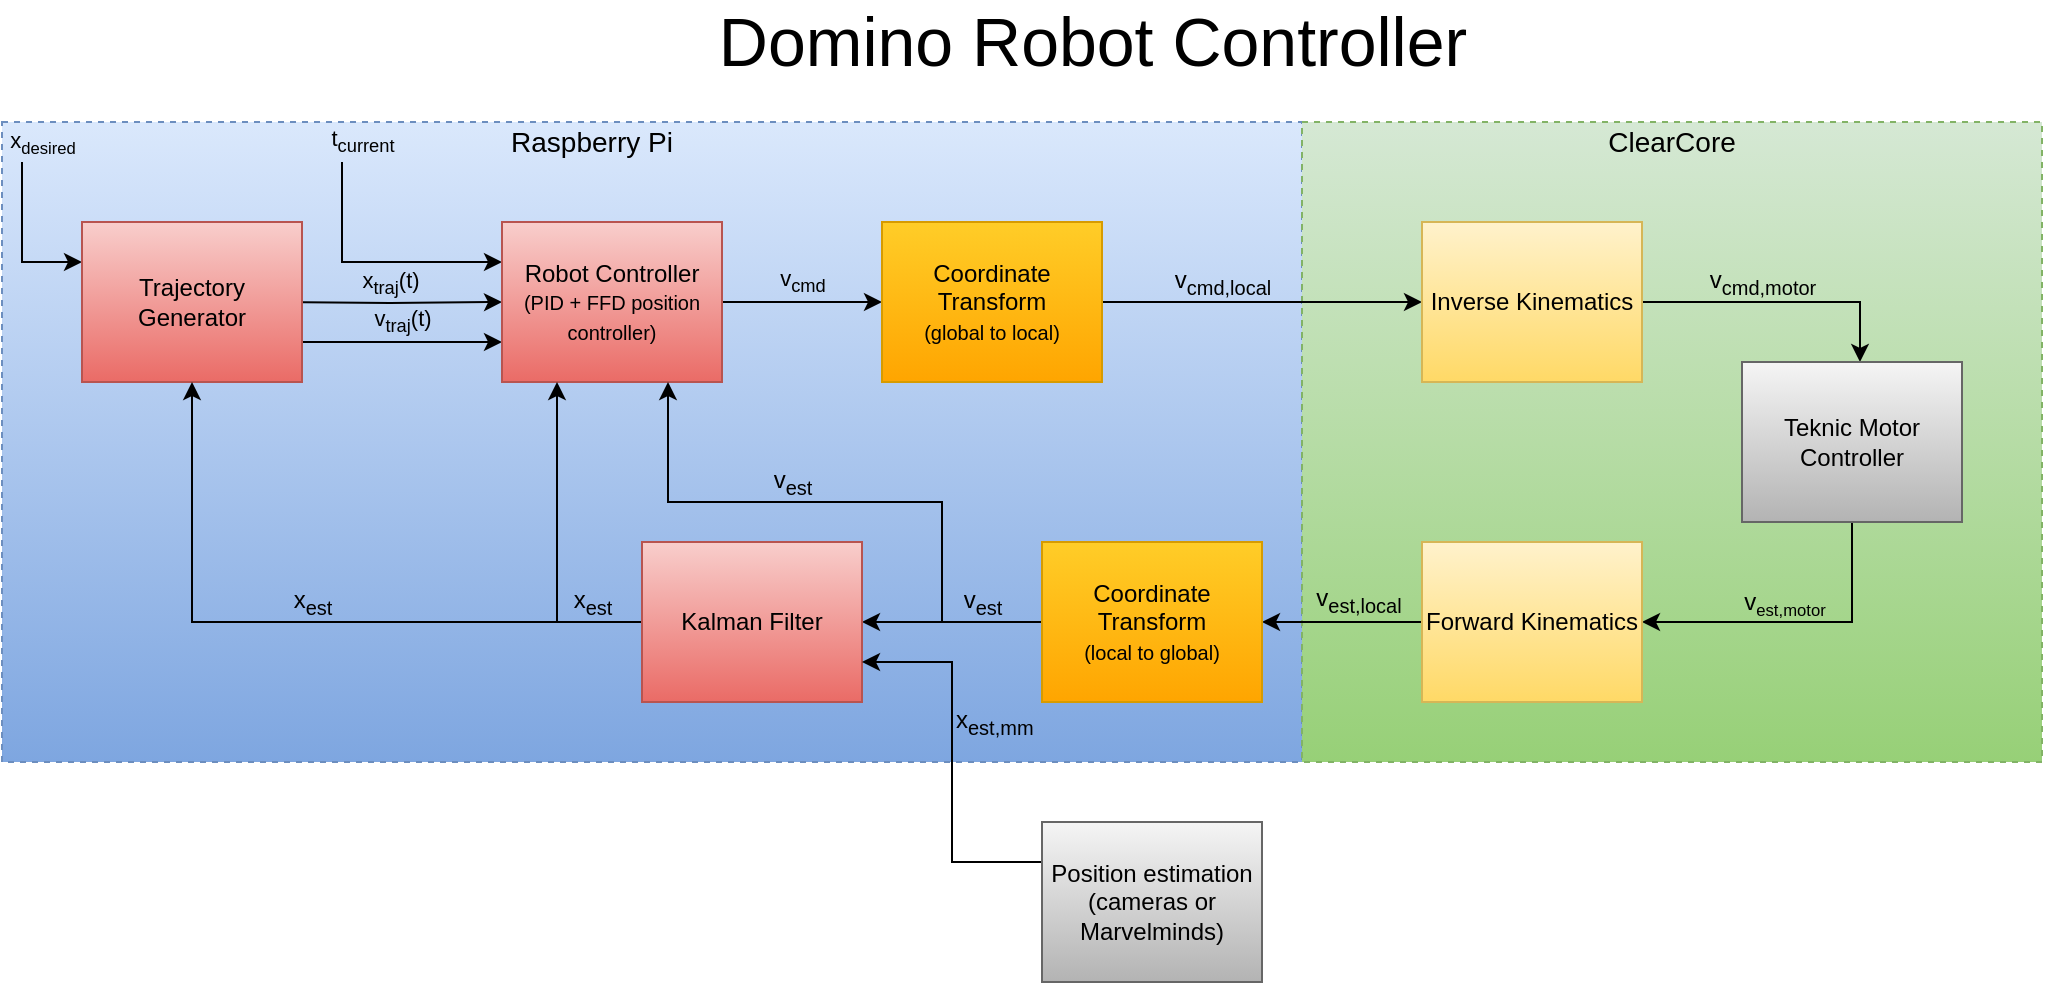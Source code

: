 <mxfile version="14.7.6" type="device"><diagram id="NM_vhxp-IM1YrRFfsY-A" name="Page-1"><mxGraphModel dx="1178" dy="641" grid="1" gridSize="10" guides="1" tooltips="1" connect="1" arrows="1" fold="1" page="1" pageScale="1" pageWidth="1100" pageHeight="850" math="0" shadow="0"><root><mxCell id="0"/><mxCell id="1" parent="0"/><mxCell id="GZcljBH0jGYNVVm8dtes-4" value="" style="rounded=0;whiteSpace=wrap;html=1;dashed=1;fillColor=#dae8fc;strokeColor=#6c8ebf;gradientColor=#7ea6e0;" vertex="1" parent="1"><mxGeometry x="20" y="230" width="650" height="320" as="geometry"/></mxCell><mxCell id="GZcljBH0jGYNVVm8dtes-2" value="" style="rounded=0;whiteSpace=wrap;html=1;dashed=1;fillColor=#d5e8d4;strokeColor=#82b366;gradientColor=#97d077;" vertex="1" parent="1"><mxGeometry x="670" y="230" width="370" height="320" as="geometry"/></mxCell><mxCell id="nvtTGI3xQEWpClTkrUfT-3" value="x&lt;sub&gt;traj&lt;/sub&gt;(t)" style="edgeStyle=orthogonalEdgeStyle;rounded=0;orthogonalLoop=1;jettySize=auto;html=1;labelPosition=center;verticalLabelPosition=top;align=center;verticalAlign=bottom;fontColor=#000000;entryX=0;entryY=0.5;entryDx=0;entryDy=0;labelBackgroundColor=none;" parent="1" edge="1" target="nvtTGI3xQEWpClTkrUfT-2"><mxGeometry relative="1" as="geometry"><mxPoint x="157" y="320" as="sourcePoint"/><mxPoint x="237" y="320" as="targetPoint"/><mxPoint as="offset"/></mxGeometry></mxCell><mxCell id="nvtTGI3xQEWpClTkrUfT-21" value="v&lt;sub&gt;traj&lt;/sub&gt;(t)" style="edgeStyle=orthogonalEdgeStyle;rounded=0;orthogonalLoop=1;jettySize=auto;html=1;exitX=1;exitY=0.75;exitDx=0;exitDy=0;entryX=0;entryY=0.75;entryDx=0;entryDy=0;labelPosition=center;verticalLabelPosition=top;align=center;verticalAlign=bottom;fontColor=#000000;labelBackgroundColor=none;" parent="1" source="nvtTGI3xQEWpClTkrUfT-1" target="nvtTGI3xQEWpClTkrUfT-2" edge="1"><mxGeometry relative="1" as="geometry"/></mxCell><mxCell id="nvtTGI3xQEWpClTkrUfT-24" value="t&lt;sub&gt;current&lt;/sub&gt;" style="edgeStyle=orthogonalEdgeStyle;rounded=0;orthogonalLoop=1;jettySize=auto;html=1;entryX=0;entryY=0.25;entryDx=0;entryDy=0;labelPosition=center;verticalLabelPosition=top;align=center;verticalAlign=bottom;fontColor=#000000;labelBackgroundColor=none;" parent="1" target="nvtTGI3xQEWpClTkrUfT-2" edge="1"><mxGeometry x="-1" y="10" relative="1" as="geometry"><mxPoint x="190" y="250" as="sourcePoint"/><Array as="points"><mxPoint x="190" y="300"/></Array><mxPoint as="offset"/></mxGeometry></mxCell><mxCell id="nvtTGI3xQEWpClTkrUfT-26" value="x&lt;font size=&quot;1&quot;&gt;&lt;sub&gt;desired&lt;/sub&gt;&lt;/font&gt;" style="edgeStyle=orthogonalEdgeStyle;rounded=0;orthogonalLoop=1;jettySize=auto;html=1;exitX=0;exitY=0.25;exitDx=0;exitDy=0;startArrow=classic;startFill=1;endArrow=none;endFill=0;labelPosition=center;verticalLabelPosition=top;align=center;verticalAlign=bottom;fontColor=#000000;labelBackgroundColor=none;" parent="1" source="nvtTGI3xQEWpClTkrUfT-1" edge="1"><mxGeometry x="1" y="-10" relative="1" as="geometry"><mxPoint x="30" y="250" as="targetPoint"/><Array as="points"><mxPoint x="30" y="300"/><mxPoint x="30" y="260"/></Array><mxPoint as="offset"/></mxGeometry></mxCell><mxCell id="nvtTGI3xQEWpClTkrUfT-1" value="Trajectory Generator" style="rounded=0;whiteSpace=wrap;html=1;gradientColor=#ea6b66;fillColor=#f8cecc;strokeColor=#b85450;" parent="1" vertex="1"><mxGeometry x="60" y="280" width="110" height="80" as="geometry"/></mxCell><mxCell id="nvtTGI3xQEWpClTkrUfT-5" value="v&lt;sub&gt;cmd&lt;/sub&gt;" style="edgeStyle=orthogonalEdgeStyle;rounded=0;orthogonalLoop=1;jettySize=auto;html=1;labelPosition=center;verticalLabelPosition=top;align=center;verticalAlign=bottom;fontColor=#000000;labelBackgroundColor=none;" parent="1" source="nvtTGI3xQEWpClTkrUfT-2" target="nvtTGI3xQEWpClTkrUfT-4" edge="1"><mxGeometry relative="1" as="geometry"/></mxCell><mxCell id="nvtTGI3xQEWpClTkrUfT-2" value="Robot Controller&lt;br style=&quot;font-size: 10px&quot;&gt;&lt;font size=&quot;1&quot;&gt;(PID + FFD position controller)&lt;/font&gt;" style="rounded=0;whiteSpace=wrap;html=1;gradientColor=#ea6b66;fillColor=#f8cecc;strokeColor=#b85450;" parent="1" vertex="1"><mxGeometry x="270" y="280" width="110" height="80" as="geometry"/></mxCell><mxCell id="nvtTGI3xQEWpClTkrUfT-7" value="" style="edgeStyle=orthogonalEdgeStyle;rounded=0;orthogonalLoop=1;jettySize=auto;html=1;fontColor=#000000;" parent="1" source="nvtTGI3xQEWpClTkrUfT-4" target="nvtTGI3xQEWpClTkrUfT-6" edge="1"><mxGeometry relative="1" as="geometry"/></mxCell><mxCell id="nvtTGI3xQEWpClTkrUfT-36" value="v&lt;sub&gt;cmd,local&lt;/sub&gt;" style="text;html=1;align=center;verticalAlign=bottom;resizable=0;points=[];labelBackgroundColor=none;fontColor=#000000;labelPosition=center;verticalLabelPosition=top;" parent="nvtTGI3xQEWpClTkrUfT-7" vertex="1" connectable="0"><mxGeometry x="-0.348" y="1" relative="1" as="geometry"><mxPoint x="8" y="1" as="offset"/></mxGeometry></mxCell><mxCell id="nvtTGI3xQEWpClTkrUfT-4" value="Coordinate Transform&lt;br style=&quot;font-size: 10px&quot;&gt;&lt;font size=&quot;1&quot;&gt;(global to local)&lt;/font&gt;" style="rounded=0;whiteSpace=wrap;html=1;gradientColor=#ffa500;fillColor=#ffcd28;strokeColor=#d79b00;" parent="1" vertex="1"><mxGeometry x="460" y="280" width="110" height="80" as="geometry"/></mxCell><mxCell id="nvtTGI3xQEWpClTkrUfT-9" value="" style="edgeStyle=orthogonalEdgeStyle;rounded=0;orthogonalLoop=1;jettySize=auto;html=1;fontColor=#000000;" parent="1" source="nvtTGI3xQEWpClTkrUfT-6" edge="1"><mxGeometry relative="1" as="geometry"><mxPoint x="949" y="350" as="targetPoint"/><Array as="points"><mxPoint x="949" y="320"/></Array></mxGeometry></mxCell><mxCell id="nvtTGI3xQEWpClTkrUfT-37" value="v&lt;sub&gt;cmd,motor&lt;/sub&gt;" style="text;html=1;align=center;verticalAlign=bottom;resizable=0;points=[];labelBackgroundColor=none;fontColor=#000000;labelPosition=center;verticalLabelPosition=top;" parent="nvtTGI3xQEWpClTkrUfT-9" vertex="1" connectable="0"><mxGeometry x="-0.348" y="1" relative="1" as="geometry"><mxPoint x="13.81" y="1" as="offset"/></mxGeometry></mxCell><mxCell id="nvtTGI3xQEWpClTkrUfT-6" value="Inverse Kinematics" style="rounded=0;whiteSpace=wrap;html=1;gradientColor=#ffd966;fillColor=#fff2cc;strokeColor=#d6b656;" parent="1" vertex="1"><mxGeometry x="730" y="280" width="110" height="80" as="geometry"/></mxCell><mxCell id="nvtTGI3xQEWpClTkrUfT-15" value="" style="edgeStyle=orthogonalEdgeStyle;rounded=0;orthogonalLoop=1;jettySize=auto;html=1;fontColor=#000000;entryX=1;entryY=0.5;entryDx=0;entryDy=0;exitX=0.5;exitY=1;exitDx=0;exitDy=0;" parent="1" source="nvtTGI3xQEWpClTkrUfT-12" target="nvtTGI3xQEWpClTkrUfT-14" edge="1"><mxGeometry relative="1" as="geometry"><mxPoint x="930" y="470" as="sourcePoint"/><Array as="points"><mxPoint x="945" y="480"/></Array></mxGeometry></mxCell><mxCell id="nvtTGI3xQEWpClTkrUfT-39" value="v&lt;span style=&quot;font-size: 10px&quot;&gt;&lt;sub&gt;est,motor&lt;/sub&gt;&lt;/span&gt;" style="text;html=1;align=center;verticalAlign=bottom;resizable=0;points=[];labelBackgroundColor=none;fontColor=#000000;labelPosition=center;verticalLabelPosition=top;" parent="nvtTGI3xQEWpClTkrUfT-15" vertex="1" connectable="0"><mxGeometry x="-0.117" y="-1" relative="1" as="geometry"><mxPoint x="-16" y="1" as="offset"/></mxGeometry></mxCell><mxCell id="nvtTGI3xQEWpClTkrUfT-12" value="Teknic Motor Controller" style="rounded=0;whiteSpace=wrap;html=1;gradientColor=#b3b3b3;fillColor=#f5f5f5;strokeColor=#666666;" parent="1" vertex="1"><mxGeometry x="890" y="350" width="110" height="80" as="geometry"/></mxCell><mxCell id="nvtTGI3xQEWpClTkrUfT-17" value="" style="edgeStyle=orthogonalEdgeStyle;rounded=0;orthogonalLoop=1;jettySize=auto;html=1;fontColor=#000000;" parent="1" source="nvtTGI3xQEWpClTkrUfT-14" target="nvtTGI3xQEWpClTkrUfT-16" edge="1"><mxGeometry relative="1" as="geometry"/></mxCell><mxCell id="nvtTGI3xQEWpClTkrUfT-41" value="v&lt;sub&gt;est,local&lt;/sub&gt;" style="text;html=1;align=center;verticalAlign=bottom;resizable=0;points=[];labelBackgroundColor=none;fontColor=#000000;labelPosition=center;verticalLabelPosition=top;" parent="nvtTGI3xQEWpClTkrUfT-17" vertex="1" connectable="0"><mxGeometry x="-0.2" y="-1" relative="1" as="geometry"><mxPoint as="offset"/></mxGeometry></mxCell><mxCell id="nvtTGI3xQEWpClTkrUfT-14" value="Forward Kinematics" style="rounded=0;whiteSpace=wrap;html=1;gradientColor=#ffd966;fillColor=#fff2cc;strokeColor=#d6b656;" parent="1" vertex="1"><mxGeometry x="730" y="440" width="110" height="80" as="geometry"/></mxCell><mxCell id="nvtTGI3xQEWpClTkrUfT-19" value="" style="edgeStyle=orthogonalEdgeStyle;rounded=0;orthogonalLoop=1;jettySize=auto;html=1;fontColor=#000000;" parent="1" source="nvtTGI3xQEWpClTkrUfT-16" target="nvtTGI3xQEWpClTkrUfT-18" edge="1"><mxGeometry relative="1" as="geometry"/></mxCell><mxCell id="nvtTGI3xQEWpClTkrUfT-43" value="v&lt;sub&gt;est&lt;/sub&gt;" style="text;html=1;align=center;verticalAlign=bottom;resizable=0;points=[];labelBackgroundColor=none;fontColor=#000000;labelPosition=center;verticalLabelPosition=top;" parent="nvtTGI3xQEWpClTkrUfT-19" vertex="1" connectable="0"><mxGeometry x="-0.167" relative="1" as="geometry"><mxPoint x="7.62" as="offset"/></mxGeometry></mxCell><mxCell id="nvtTGI3xQEWpClTkrUfT-48" style="edgeStyle=orthogonalEdgeStyle;rounded=0;orthogonalLoop=1;jettySize=auto;html=1;exitX=0;exitY=0.5;exitDx=0;exitDy=0;entryX=0.75;entryY=1;entryDx=0;entryDy=0;startArrow=none;startFill=0;endArrow=classic;endFill=1;fontColor=#000000;" parent="1" source="nvtTGI3xQEWpClTkrUfT-16" target="nvtTGI3xQEWpClTkrUfT-2" edge="1"><mxGeometry relative="1" as="geometry"><Array as="points"><mxPoint x="490" y="480"/><mxPoint x="490" y="420"/><mxPoint x="353" y="420"/><mxPoint x="353" y="360"/></Array></mxGeometry></mxCell><mxCell id="nvtTGI3xQEWpClTkrUfT-16" value="Coordinate Transform&lt;br style=&quot;font-size: 10px&quot;&gt;&lt;font size=&quot;1&quot;&gt;(local to global)&lt;/font&gt;" style="rounded=0;whiteSpace=wrap;html=1;gradientColor=#ffa500;fillColor=#ffcd28;strokeColor=#d79b00;" parent="1" vertex="1"><mxGeometry x="540" y="440" width="110" height="80" as="geometry"/></mxCell><mxCell id="nvtTGI3xQEWpClTkrUfT-28" style="edgeStyle=orthogonalEdgeStyle;rounded=0;orthogonalLoop=1;jettySize=auto;html=1;exitX=0;exitY=0.5;exitDx=0;exitDy=0;entryX=0.5;entryY=1;entryDx=0;entryDy=0;startArrow=none;startFill=0;endArrow=classic;endFill=1;fontColor=#000000;" parent="1" source="nvtTGI3xQEWpClTkrUfT-18" target="nvtTGI3xQEWpClTkrUfT-1" edge="1"><mxGeometry relative="1" as="geometry"/></mxCell><mxCell id="nvtTGI3xQEWpClTkrUfT-30" style="edgeStyle=orthogonalEdgeStyle;rounded=0;orthogonalLoop=1;jettySize=auto;html=1;exitX=0;exitY=0.5;exitDx=0;exitDy=0;entryX=0.25;entryY=1;entryDx=0;entryDy=0;startArrow=none;startFill=0;endArrow=classic;endFill=1;labelPosition=center;verticalLabelPosition=top;align=center;verticalAlign=bottom;fontColor=#000000;" parent="1" source="nvtTGI3xQEWpClTkrUfT-18" target="nvtTGI3xQEWpClTkrUfT-2" edge="1"><mxGeometry relative="1" as="geometry"/></mxCell><mxCell id="nvtTGI3xQEWpClTkrUfT-18" value="Kalman Filter" style="rounded=0;whiteSpace=wrap;html=1;gradientColor=#ea6b66;fillColor=#f8cecc;strokeColor=#b85450;" parent="1" vertex="1"><mxGeometry x="340" y="440" width="110" height="80" as="geometry"/></mxCell><mxCell id="nvtTGI3xQEWpClTkrUfT-46" style="edgeStyle=orthogonalEdgeStyle;rounded=0;orthogonalLoop=1;jettySize=auto;html=1;exitX=0;exitY=0.25;exitDx=0;exitDy=0;entryX=1;entryY=0.75;entryDx=0;entryDy=0;startArrow=none;startFill=0;endArrow=classic;endFill=1;fontColor=#000000;" parent="1" source="nvtTGI3xQEWpClTkrUfT-44" target="nvtTGI3xQEWpClTkrUfT-18" edge="1"><mxGeometry relative="1" as="geometry"/></mxCell><mxCell id="nvtTGI3xQEWpClTkrUfT-47" value="x&lt;sub&gt;est,mm&lt;/sub&gt;" style="text;html=1;align=left;verticalAlign=middle;resizable=0;points=[];labelBackgroundColor=none;fontColor=#000000;labelPosition=right;verticalLabelPosition=middle;" parent="nvtTGI3xQEWpClTkrUfT-46" vertex="1" connectable="0"><mxGeometry x="-0.171" relative="1" as="geometry"><mxPoint y="-36" as="offset"/></mxGeometry></mxCell><mxCell id="nvtTGI3xQEWpClTkrUfT-44" value="Position estimation (cameras or Marvelminds)" style="rounded=0;whiteSpace=wrap;html=1;gradientColor=#b3b3b3;fillColor=#f5f5f5;strokeColor=#666666;" parent="1" vertex="1"><mxGeometry x="540" y="580" width="110" height="80" as="geometry"/></mxCell><mxCell id="nvtTGI3xQEWpClTkrUfT-35" value="x&lt;sub&gt;est&lt;/sub&gt;" style="text;html=1;align=center;verticalAlign=middle;resizable=0;points=[];autosize=1;fontColor=#000000;" parent="1" vertex="1"><mxGeometry x="300" y="460" width="30" height="20" as="geometry"/></mxCell><mxCell id="nvtTGI3xQEWpClTkrUfT-49" value="x&lt;sub&gt;est&lt;/sub&gt;" style="text;html=1;align=center;verticalAlign=middle;resizable=0;points=[];autosize=1;fontColor=#000000;" parent="1" vertex="1"><mxGeometry x="160" y="460" width="30" height="20" as="geometry"/></mxCell><mxCell id="nvtTGI3xQEWpClTkrUfT-50" value="v&lt;sub&gt;est&lt;/sub&gt;" style="text;html=1;align=center;verticalAlign=bottom;resizable=0;points=[];labelBackgroundColor=none;fontColor=#000000;labelPosition=center;verticalLabelPosition=top;" parent="1" vertex="1" connectable="0"><mxGeometry x="415.002" y="420" as="geometry"><mxPoint as="offset"/></mxGeometry></mxCell><mxCell id="nvtTGI3xQEWpClTkrUfT-53" value="&lt;font style=&quot;font-size: 34px&quot;&gt;Domino Robot Controller&lt;/font&gt;" style="text;html=1;align=center;verticalAlign=middle;resizable=0;points=[];autosize=1;fontColor=#000000;fontSize=32;" parent="1" vertex="1"><mxGeometry x="370" y="170" width="390" height="40" as="geometry"/></mxCell><mxCell id="GZcljBH0jGYNVVm8dtes-3" value="&lt;font style=&quot;font-size: 14px&quot;&gt;ClearCore&lt;/font&gt;" style="text;html=1;strokeColor=none;fillColor=none;align=center;verticalAlign=middle;whiteSpace=wrap;rounded=0;dashed=1;" vertex="1" parent="1"><mxGeometry x="810" y="230" width="90" height="20" as="geometry"/></mxCell><mxCell id="GZcljBH0jGYNVVm8dtes-5" value="&lt;font style=&quot;font-size: 14px&quot;&gt;Raspberry Pi&lt;/font&gt;" style="text;html=1;strokeColor=none;fillColor=none;align=center;verticalAlign=middle;whiteSpace=wrap;rounded=0;dashed=1;" vertex="1" parent="1"><mxGeometry x="270" y="230" width="90" height="20" as="geometry"/></mxCell></root></mxGraphModel></diagram></mxfile>